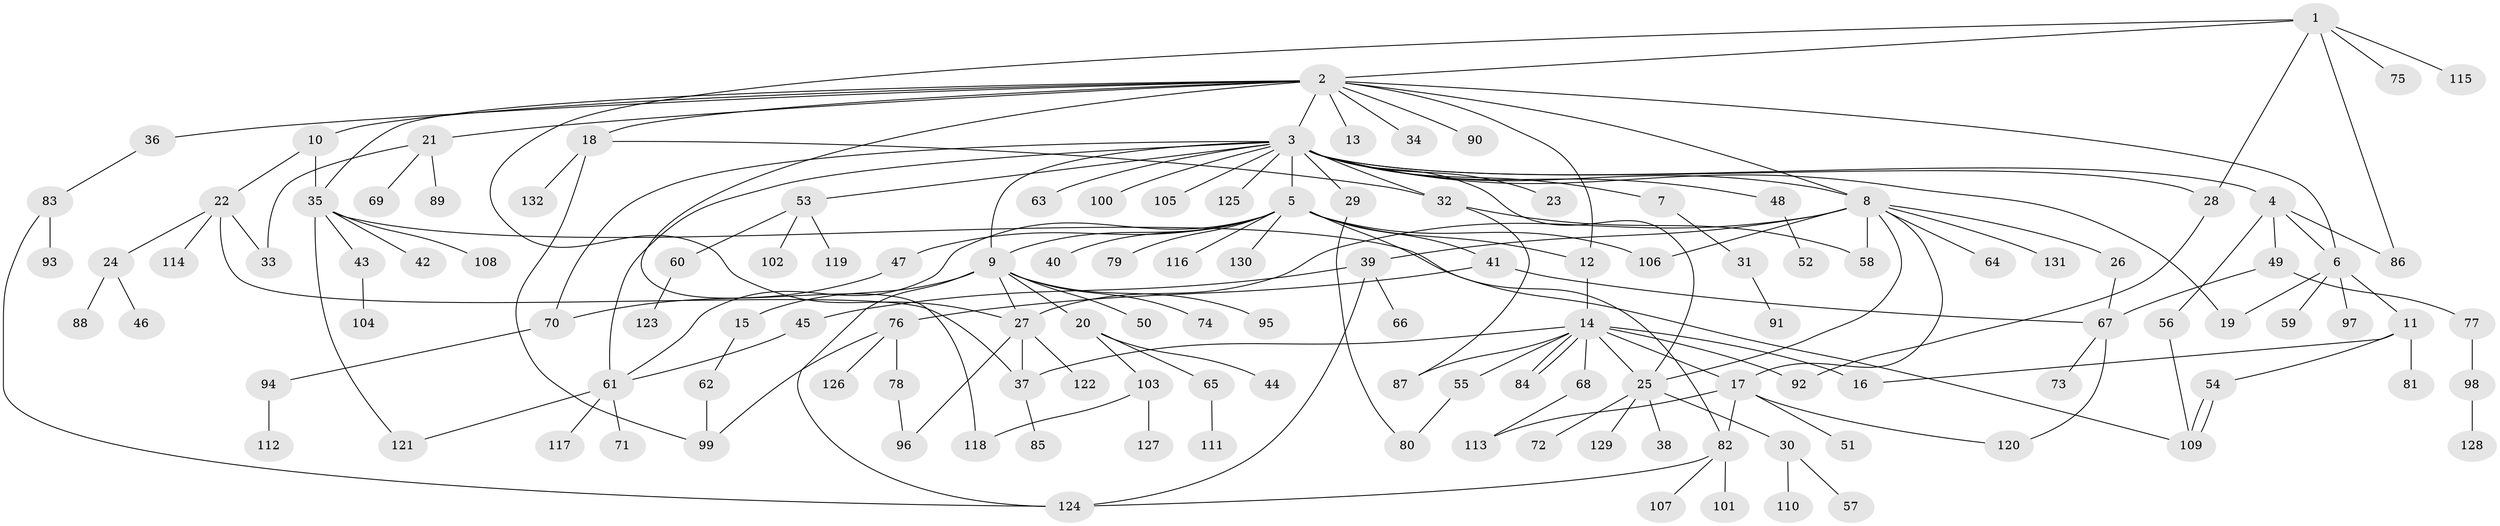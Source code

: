 // coarse degree distribution, {6: 0.04040404040404041, 18: 0.010101010101010102, 19: 0.010101010101010102, 5: 0.050505050505050504, 11: 0.020202020202020204, 2: 0.25252525252525254, 10: 0.010101010101010102, 8: 0.010101010101010102, 3: 0.13131313131313133, 1: 0.42424242424242425, 4: 0.030303030303030304, 7: 0.010101010101010102}
// Generated by graph-tools (version 1.1) at 2025/23/03/03/25 07:23:55]
// undirected, 132 vertices, 174 edges
graph export_dot {
graph [start="1"]
  node [color=gray90,style=filled];
  1;
  2;
  3;
  4;
  5;
  6;
  7;
  8;
  9;
  10;
  11;
  12;
  13;
  14;
  15;
  16;
  17;
  18;
  19;
  20;
  21;
  22;
  23;
  24;
  25;
  26;
  27;
  28;
  29;
  30;
  31;
  32;
  33;
  34;
  35;
  36;
  37;
  38;
  39;
  40;
  41;
  42;
  43;
  44;
  45;
  46;
  47;
  48;
  49;
  50;
  51;
  52;
  53;
  54;
  55;
  56;
  57;
  58;
  59;
  60;
  61;
  62;
  63;
  64;
  65;
  66;
  67;
  68;
  69;
  70;
  71;
  72;
  73;
  74;
  75;
  76;
  77;
  78;
  79;
  80;
  81;
  82;
  83;
  84;
  85;
  86;
  87;
  88;
  89;
  90;
  91;
  92;
  93;
  94;
  95;
  96;
  97;
  98;
  99;
  100;
  101;
  102;
  103;
  104;
  105;
  106;
  107;
  108;
  109;
  110;
  111;
  112;
  113;
  114;
  115;
  116;
  117;
  118;
  119;
  120;
  121;
  122;
  123;
  124;
  125;
  126;
  127;
  128;
  129;
  130;
  131;
  132;
  1 -- 2;
  1 -- 27;
  1 -- 28;
  1 -- 75;
  1 -- 86;
  1 -- 115;
  2 -- 3;
  2 -- 6;
  2 -- 8;
  2 -- 10;
  2 -- 12;
  2 -- 13;
  2 -- 18;
  2 -- 21;
  2 -- 34;
  2 -- 35;
  2 -- 36;
  2 -- 90;
  2 -- 118;
  3 -- 4;
  3 -- 5;
  3 -- 7;
  3 -- 8;
  3 -- 9;
  3 -- 19;
  3 -- 23;
  3 -- 25;
  3 -- 28;
  3 -- 29;
  3 -- 32;
  3 -- 48;
  3 -- 53;
  3 -- 61;
  3 -- 63;
  3 -- 70;
  3 -- 100;
  3 -- 105;
  3 -- 125;
  4 -- 6;
  4 -- 49;
  4 -- 56;
  4 -- 86;
  5 -- 9;
  5 -- 12;
  5 -- 40;
  5 -- 41;
  5 -- 47;
  5 -- 61;
  5 -- 79;
  5 -- 82;
  5 -- 106;
  5 -- 116;
  5 -- 130;
  6 -- 11;
  6 -- 19;
  6 -- 59;
  6 -- 97;
  7 -- 31;
  8 -- 17;
  8 -- 25;
  8 -- 26;
  8 -- 27;
  8 -- 39;
  8 -- 58;
  8 -- 64;
  8 -- 106;
  8 -- 131;
  9 -- 15;
  9 -- 20;
  9 -- 27;
  9 -- 50;
  9 -- 74;
  9 -- 95;
  9 -- 124;
  10 -- 22;
  10 -- 35;
  11 -- 16;
  11 -- 54;
  11 -- 81;
  12 -- 14;
  14 -- 16;
  14 -- 17;
  14 -- 25;
  14 -- 37;
  14 -- 55;
  14 -- 68;
  14 -- 84;
  14 -- 84;
  14 -- 87;
  14 -- 92;
  15 -- 62;
  17 -- 51;
  17 -- 82;
  17 -- 113;
  17 -- 120;
  18 -- 32;
  18 -- 99;
  18 -- 132;
  20 -- 44;
  20 -- 65;
  20 -- 103;
  21 -- 33;
  21 -- 69;
  21 -- 89;
  22 -- 24;
  22 -- 33;
  22 -- 37;
  22 -- 114;
  24 -- 46;
  24 -- 88;
  25 -- 30;
  25 -- 38;
  25 -- 72;
  25 -- 129;
  26 -- 67;
  27 -- 37;
  27 -- 96;
  27 -- 122;
  28 -- 92;
  29 -- 80;
  30 -- 57;
  30 -- 110;
  31 -- 91;
  32 -- 58;
  32 -- 87;
  35 -- 42;
  35 -- 43;
  35 -- 108;
  35 -- 109;
  35 -- 121;
  36 -- 83;
  37 -- 85;
  39 -- 45;
  39 -- 66;
  39 -- 124;
  41 -- 67;
  41 -- 76;
  43 -- 104;
  45 -- 61;
  47 -- 70;
  48 -- 52;
  49 -- 67;
  49 -- 77;
  53 -- 60;
  53 -- 102;
  53 -- 119;
  54 -- 109;
  54 -- 109;
  55 -- 80;
  56 -- 109;
  60 -- 123;
  61 -- 71;
  61 -- 117;
  61 -- 121;
  62 -- 99;
  65 -- 111;
  67 -- 73;
  67 -- 120;
  68 -- 113;
  70 -- 94;
  76 -- 78;
  76 -- 99;
  76 -- 126;
  77 -- 98;
  78 -- 96;
  82 -- 101;
  82 -- 107;
  82 -- 124;
  83 -- 93;
  83 -- 124;
  94 -- 112;
  98 -- 128;
  103 -- 118;
  103 -- 127;
}
